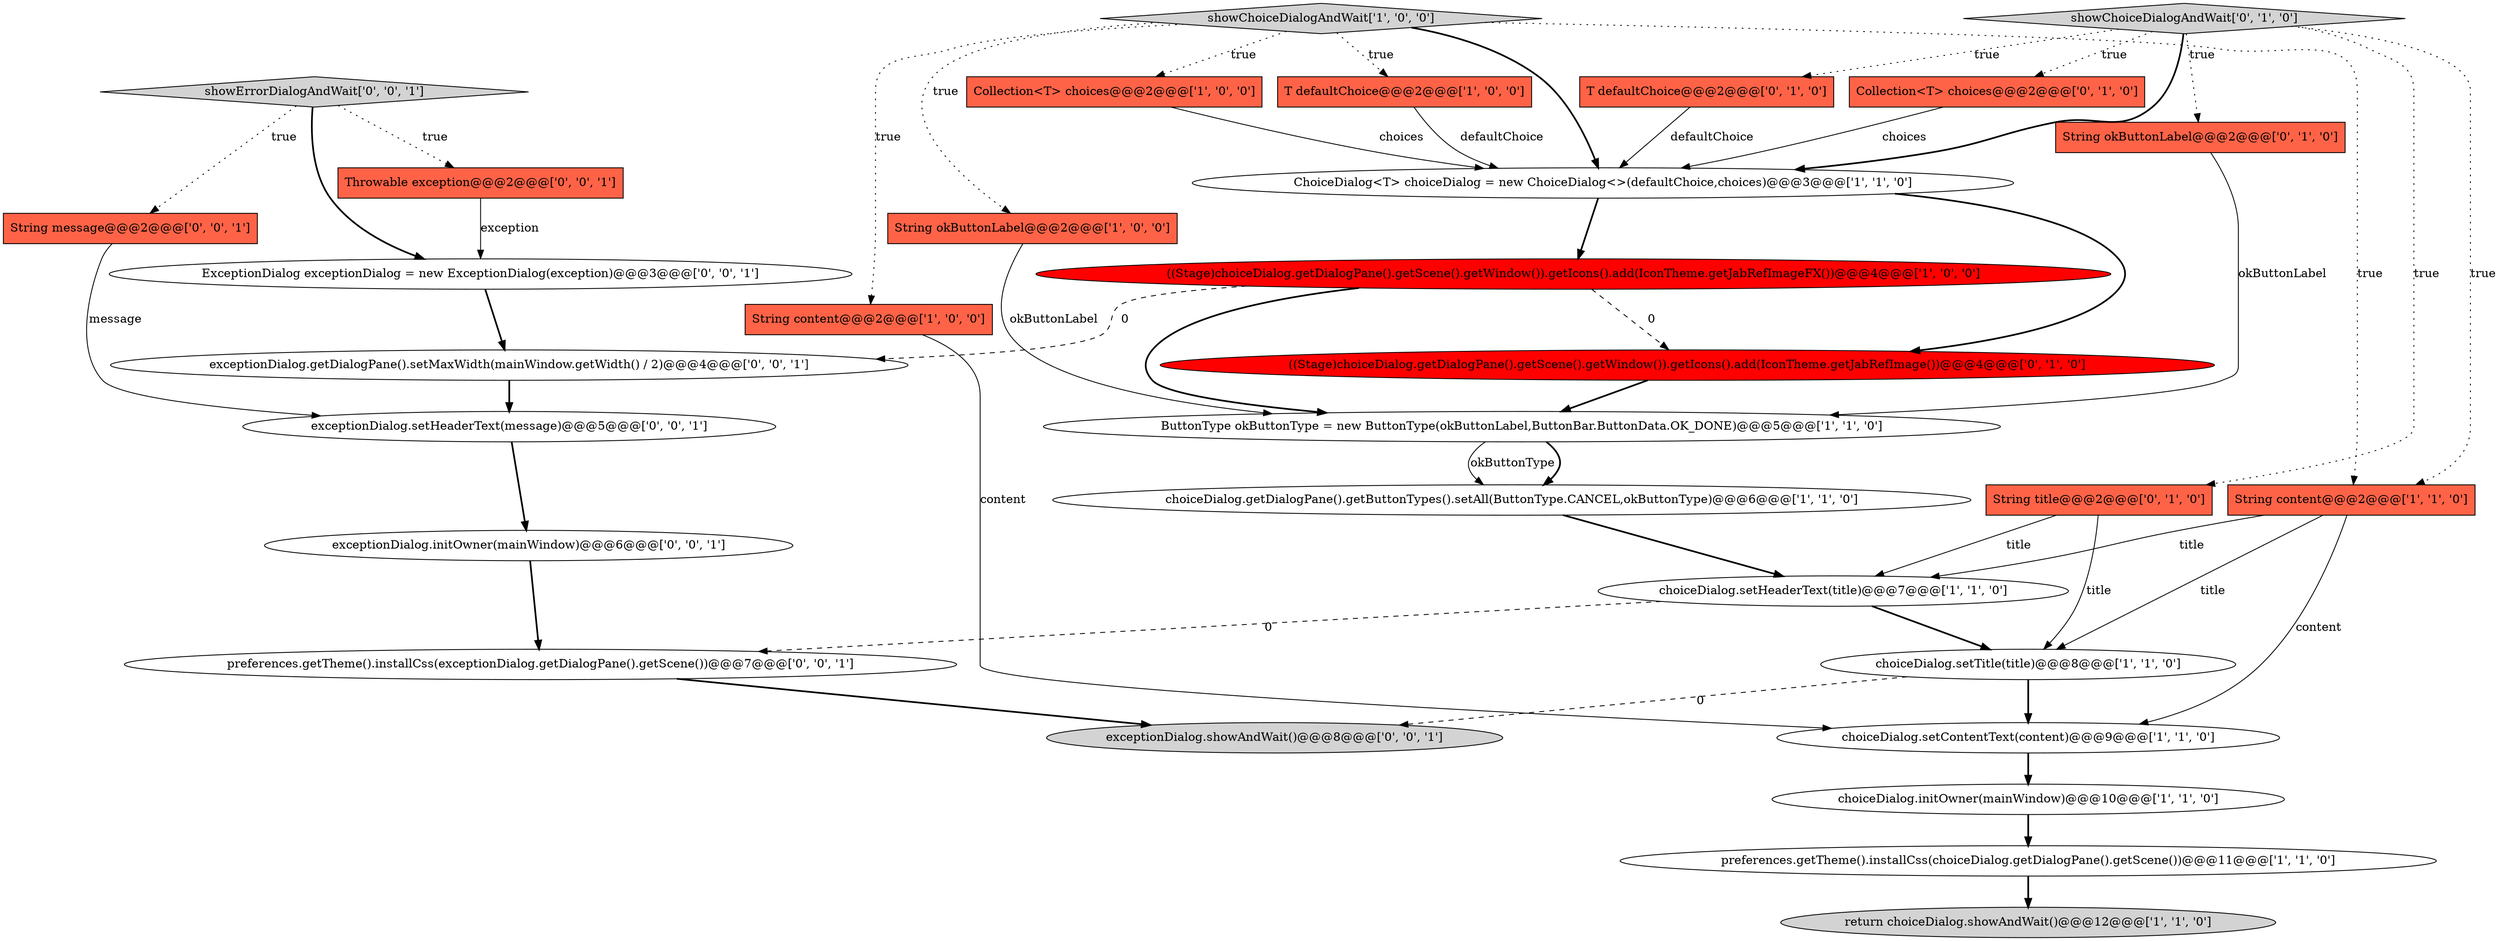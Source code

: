digraph {
27 [style = filled, label = "exceptionDialog.initOwner(mainWindow)@@@6@@@['0', '0', '1']", fillcolor = white, shape = ellipse image = "AAA0AAABBB3BBB"];
10 [style = filled, label = "T defaultChoice@@@2@@@['1', '0', '0']", fillcolor = tomato, shape = box image = "AAA0AAABBB1BBB"];
17 [style = filled, label = "T defaultChoice@@@2@@@['0', '1', '0']", fillcolor = tomato, shape = box image = "AAA0AAABBB2BBB"];
2 [style = filled, label = "preferences.getTheme().installCss(choiceDialog.getDialogPane().getScene())@@@11@@@['1', '1', '0']", fillcolor = white, shape = ellipse image = "AAA0AAABBB1BBB"];
7 [style = filled, label = "Collection<T> choices@@@2@@@['1', '0', '0']", fillcolor = tomato, shape = box image = "AAA0AAABBB1BBB"];
26 [style = filled, label = "ExceptionDialog exceptionDialog = new ExceptionDialog(exception)@@@3@@@['0', '0', '1']", fillcolor = white, shape = ellipse image = "AAA0AAABBB3BBB"];
21 [style = filled, label = "((Stage)choiceDialog.getDialogPane().getScene().getWindow()).getIcons().add(IconTheme.getJabRefImage())@@@4@@@['0', '1', '0']", fillcolor = red, shape = ellipse image = "AAA1AAABBB2BBB"];
4 [style = filled, label = "((Stage)choiceDialog.getDialogPane().getScene().getWindow()).getIcons().add(IconTheme.getJabRefImageFX())@@@4@@@['1', '0', '0']", fillcolor = red, shape = ellipse image = "AAA1AAABBB1BBB"];
19 [style = filled, label = "Collection<T> choices@@@2@@@['0', '1', '0']", fillcolor = tomato, shape = box image = "AAA0AAABBB2BBB"];
13 [style = filled, label = "ButtonType okButtonType = new ButtonType(okButtonLabel,ButtonBar.ButtonData.OK_DONE)@@@5@@@['1', '1', '0']", fillcolor = white, shape = ellipse image = "AAA0AAABBB1BBB"];
12 [style = filled, label = "String content@@@2@@@['1', '1', '0']", fillcolor = tomato, shape = box image = "AAA0AAABBB1BBB"];
30 [style = filled, label = "Throwable exception@@@2@@@['0', '0', '1']", fillcolor = tomato, shape = box image = "AAA0AAABBB3BBB"];
20 [style = filled, label = "String okButtonLabel@@@2@@@['0', '1', '0']", fillcolor = tomato, shape = box image = "AAA0AAABBB2BBB"];
14 [style = filled, label = "ChoiceDialog<T> choiceDialog = new ChoiceDialog<>(defaultChoice,choices)@@@3@@@['1', '1', '0']", fillcolor = white, shape = ellipse image = "AAA0AAABBB1BBB"];
6 [style = filled, label = "String okButtonLabel@@@2@@@['1', '0', '0']", fillcolor = tomato, shape = box image = "AAA0AAABBB1BBB"];
28 [style = filled, label = "String message@@@2@@@['0', '0', '1']", fillcolor = tomato, shape = box image = "AAA0AAABBB3BBB"];
16 [style = filled, label = "String title@@@2@@@['0', '1', '0']", fillcolor = tomato, shape = box image = "AAA0AAABBB2BBB"];
1 [style = filled, label = "choiceDialog.getDialogPane().getButtonTypes().setAll(ButtonType.CANCEL,okButtonType)@@@6@@@['1', '1', '0']", fillcolor = white, shape = ellipse image = "AAA0AAABBB1BBB"];
22 [style = filled, label = "preferences.getTheme().installCss(exceptionDialog.getDialogPane().getScene())@@@7@@@['0', '0', '1']", fillcolor = white, shape = ellipse image = "AAA0AAABBB3BBB"];
23 [style = filled, label = "exceptionDialog.getDialogPane().setMaxWidth(mainWindow.getWidth() / 2)@@@4@@@['0', '0', '1']", fillcolor = white, shape = ellipse image = "AAA0AAABBB3BBB"];
9 [style = filled, label = "return choiceDialog.showAndWait()@@@12@@@['1', '1', '0']", fillcolor = lightgray, shape = ellipse image = "AAA0AAABBB1BBB"];
5 [style = filled, label = "choiceDialog.setContentText(content)@@@9@@@['1', '1', '0']", fillcolor = white, shape = ellipse image = "AAA0AAABBB1BBB"];
0 [style = filled, label = "showChoiceDialogAndWait['1', '0', '0']", fillcolor = lightgray, shape = diamond image = "AAA0AAABBB1BBB"];
18 [style = filled, label = "showChoiceDialogAndWait['0', '1', '0']", fillcolor = lightgray, shape = diamond image = "AAA0AAABBB2BBB"];
11 [style = filled, label = "choiceDialog.setHeaderText(title)@@@7@@@['1', '1', '0']", fillcolor = white, shape = ellipse image = "AAA0AAABBB1BBB"];
3 [style = filled, label = "String content@@@2@@@['1', '0', '0']", fillcolor = tomato, shape = box image = "AAA0AAABBB1BBB"];
25 [style = filled, label = "exceptionDialog.setHeaderText(message)@@@5@@@['0', '0', '1']", fillcolor = white, shape = ellipse image = "AAA0AAABBB3BBB"];
29 [style = filled, label = "exceptionDialog.showAndWait()@@@8@@@['0', '0', '1']", fillcolor = lightgray, shape = ellipse image = "AAA0AAABBB3BBB"];
15 [style = filled, label = "choiceDialog.initOwner(mainWindow)@@@10@@@['1', '1', '0']", fillcolor = white, shape = ellipse image = "AAA0AAABBB1BBB"];
24 [style = filled, label = "showErrorDialogAndWait['0', '0', '1']", fillcolor = lightgray, shape = diamond image = "AAA0AAABBB3BBB"];
8 [style = filled, label = "choiceDialog.setTitle(title)@@@8@@@['1', '1', '0']", fillcolor = white, shape = ellipse image = "AAA0AAABBB1BBB"];
23->25 [style = bold, label=""];
0->12 [style = dotted, label="true"];
15->2 [style = bold, label=""];
12->5 [style = solid, label="content"];
0->10 [style = dotted, label="true"];
18->16 [style = dotted, label="true"];
4->13 [style = bold, label=""];
20->13 [style = solid, label="okButtonLabel"];
19->14 [style = solid, label="choices"];
18->19 [style = dotted, label="true"];
11->22 [style = dashed, label="0"];
22->29 [style = bold, label=""];
5->15 [style = bold, label=""];
16->8 [style = solid, label="title"];
24->30 [style = dotted, label="true"];
2->9 [style = bold, label=""];
18->20 [style = dotted, label="true"];
0->6 [style = dotted, label="true"];
24->28 [style = dotted, label="true"];
27->22 [style = bold, label=""];
28->25 [style = solid, label="message"];
4->21 [style = dashed, label="0"];
13->1 [style = bold, label=""];
12->8 [style = solid, label="title"];
1->11 [style = bold, label=""];
6->13 [style = solid, label="okButtonLabel"];
17->14 [style = solid, label="defaultChoice"];
25->27 [style = bold, label=""];
24->26 [style = bold, label=""];
0->14 [style = bold, label=""];
30->26 [style = solid, label="exception"];
18->12 [style = dotted, label="true"];
8->5 [style = bold, label=""];
26->23 [style = bold, label=""];
16->11 [style = solid, label="title"];
11->8 [style = bold, label=""];
0->3 [style = dotted, label="true"];
18->17 [style = dotted, label="true"];
13->1 [style = solid, label="okButtonType"];
4->23 [style = dashed, label="0"];
18->14 [style = bold, label=""];
3->5 [style = solid, label="content"];
14->21 [style = bold, label=""];
8->29 [style = dashed, label="0"];
10->14 [style = solid, label="defaultChoice"];
0->7 [style = dotted, label="true"];
21->13 [style = bold, label=""];
14->4 [style = bold, label=""];
12->11 [style = solid, label="title"];
7->14 [style = solid, label="choices"];
}
